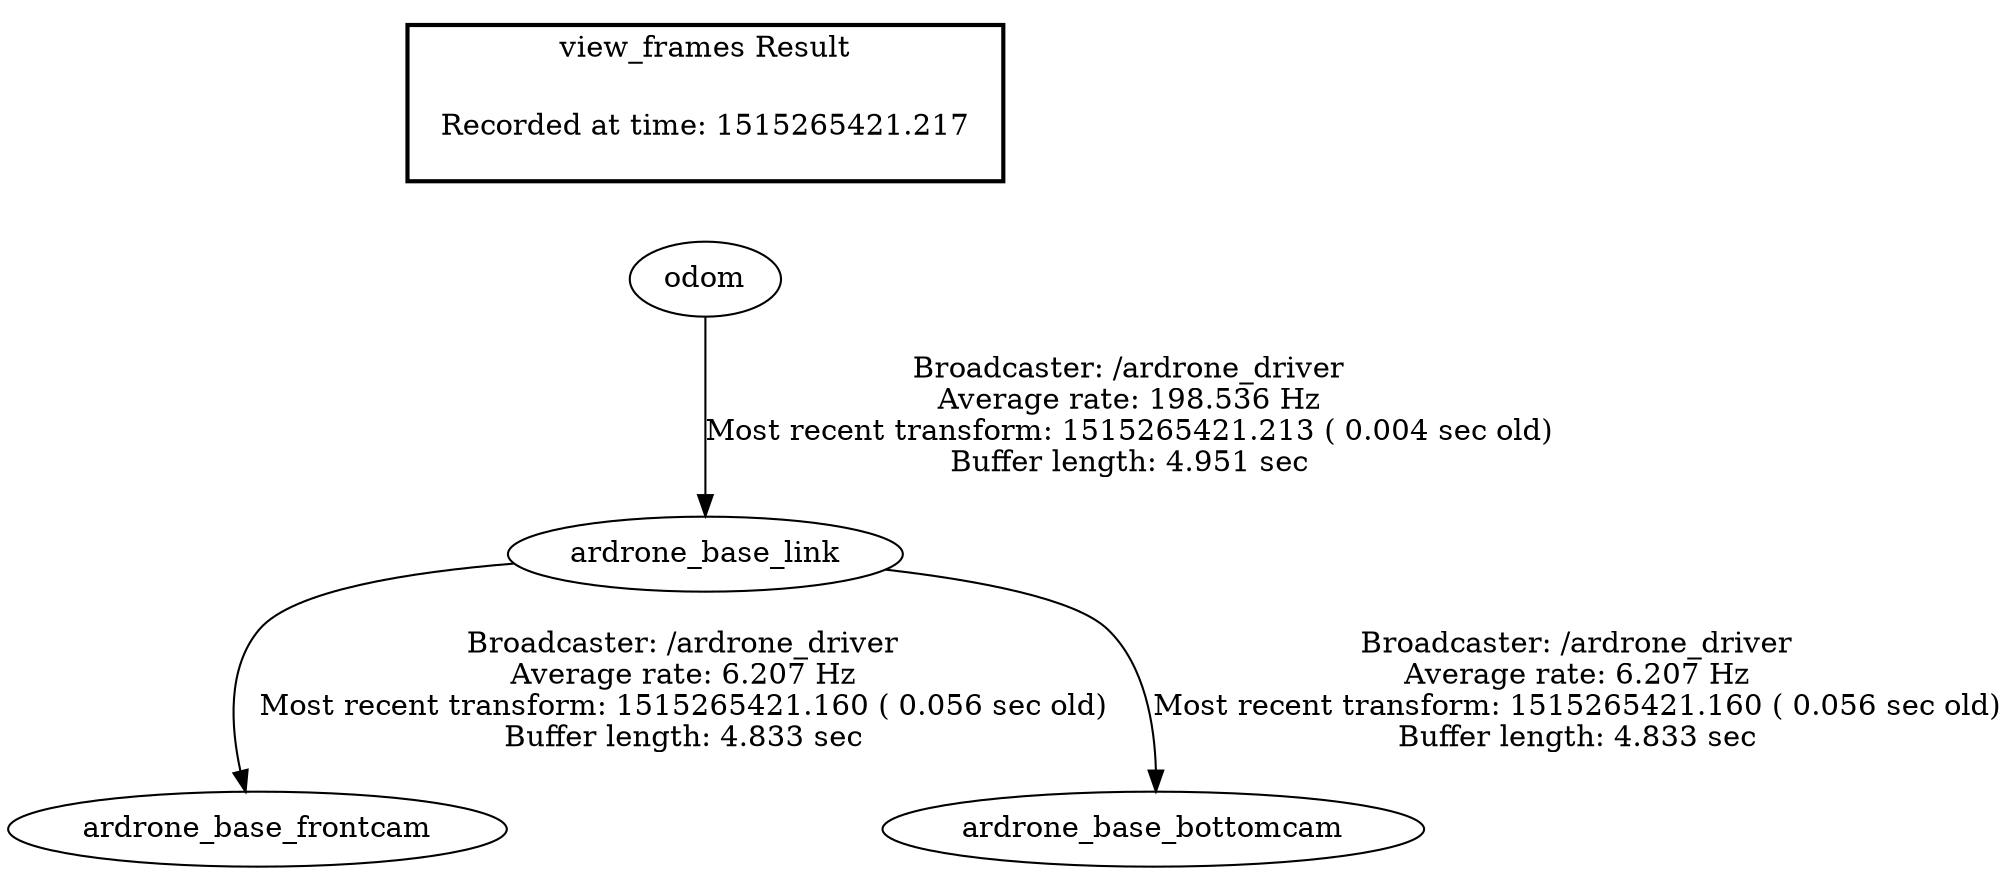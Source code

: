 digraph G {
"odom" -> "ardrone_base_link"[label="Broadcaster: /ardrone_driver\nAverage rate: 198.536 Hz\nMost recent transform: 1515265421.213 ( 0.004 sec old)\nBuffer length: 4.951 sec\n"];
"ardrone_base_link" -> "ardrone_base_frontcam"[label="Broadcaster: /ardrone_driver\nAverage rate: 6.207 Hz\nMost recent transform: 1515265421.160 ( 0.056 sec old)\nBuffer length: 4.833 sec\n"];
"ardrone_base_link" -> "ardrone_base_bottomcam"[label="Broadcaster: /ardrone_driver\nAverage rate: 6.207 Hz\nMost recent transform: 1515265421.160 ( 0.056 sec old)\nBuffer length: 4.833 sec\n"];
edge [style=invis];
 subgraph cluster_legend { style=bold; color=black; label ="view_frames Result";
"Recorded at time: 1515265421.217"[ shape=plaintext ] ;
 }->"odom";
}